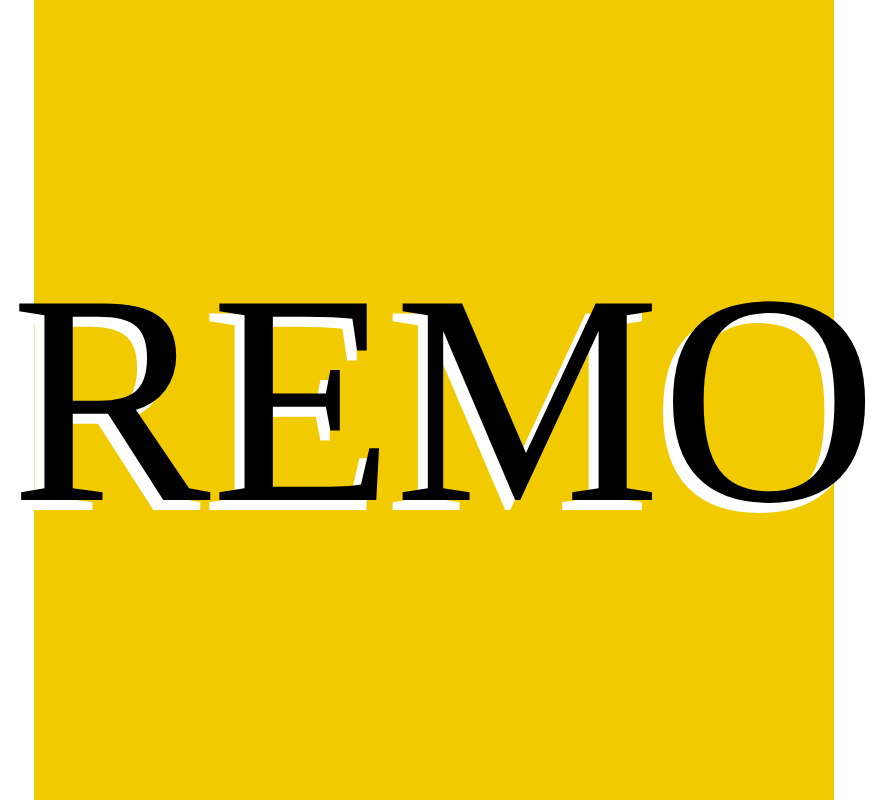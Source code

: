 <mxfile version="12.9.3" type="device"><diagram id="LOyh0v7m8uiJycwpqX62" name="LOGO_0"><mxGraphModel dx="951" dy="569" grid="1" gridSize="5" guides="1" tooltips="1" connect="1" arrows="1" fold="1" page="1" pageScale="1" pageWidth="1920" pageHeight="1200" math="0" shadow="0" extFonts="Anton^https://fonts.googleapis.com/css?family=Anton"><root><mxCell id="0"/><mxCell id="1" parent="0"/><mxCell id="v59rGAC-sNWkJ2eGwK_j-4" value="" style="rounded=0;whiteSpace=wrap;html=1;fillColor=#F2CA00;fontSize=150;fontColor=#999999;align=center;strokeColor=none;gradientColor=none;gradientDirection=north;" parent="1" vertex="1"><mxGeometry x="1000" y="400" width="400" height="400" as="geometry"/></mxCell><mxCell id="v59rGAC-sNWkJ2eGwK_j-5" value="" style="group;fontColor=#FFFFFF;" parent="1" vertex="1" connectable="0"><mxGeometry x="1020" y="418" width="365" height="365" as="geometry"/></mxCell><mxCell id="v59rGAC-sNWkJ2eGwK_j-2" value="REMO" style="text;html=1;strokeColor=none;fillColor=none;align=center;verticalAlign=middle;whiteSpace=wrap;rounded=0;fontSize=150;fontFamily=Anton;FType=g;spacing=0;spacingLeft=0;fontColor=#FFFFFF;" parent="v59rGAC-sNWkJ2eGwK_j-5" vertex="1"><mxGeometry y="5" width="360" height="360" as="geometry"/></mxCell><mxCell id="v59rGAC-sNWkJ2eGwK_j-1" value="REMO" style="text;html=1;strokeColor=none;fillColor=none;align=center;verticalAlign=middle;whiteSpace=wrap;rounded=0;fontSize=150;fontFamily=Anton;FType=g;spacing=0;spacingLeft=0;fontColor=#000000;" parent="v59rGAC-sNWkJ2eGwK_j-5" vertex="1"><mxGeometry x="5" width="360" height="360" as="geometry"/></mxCell></root></mxGraphModel></diagram></mxfile>